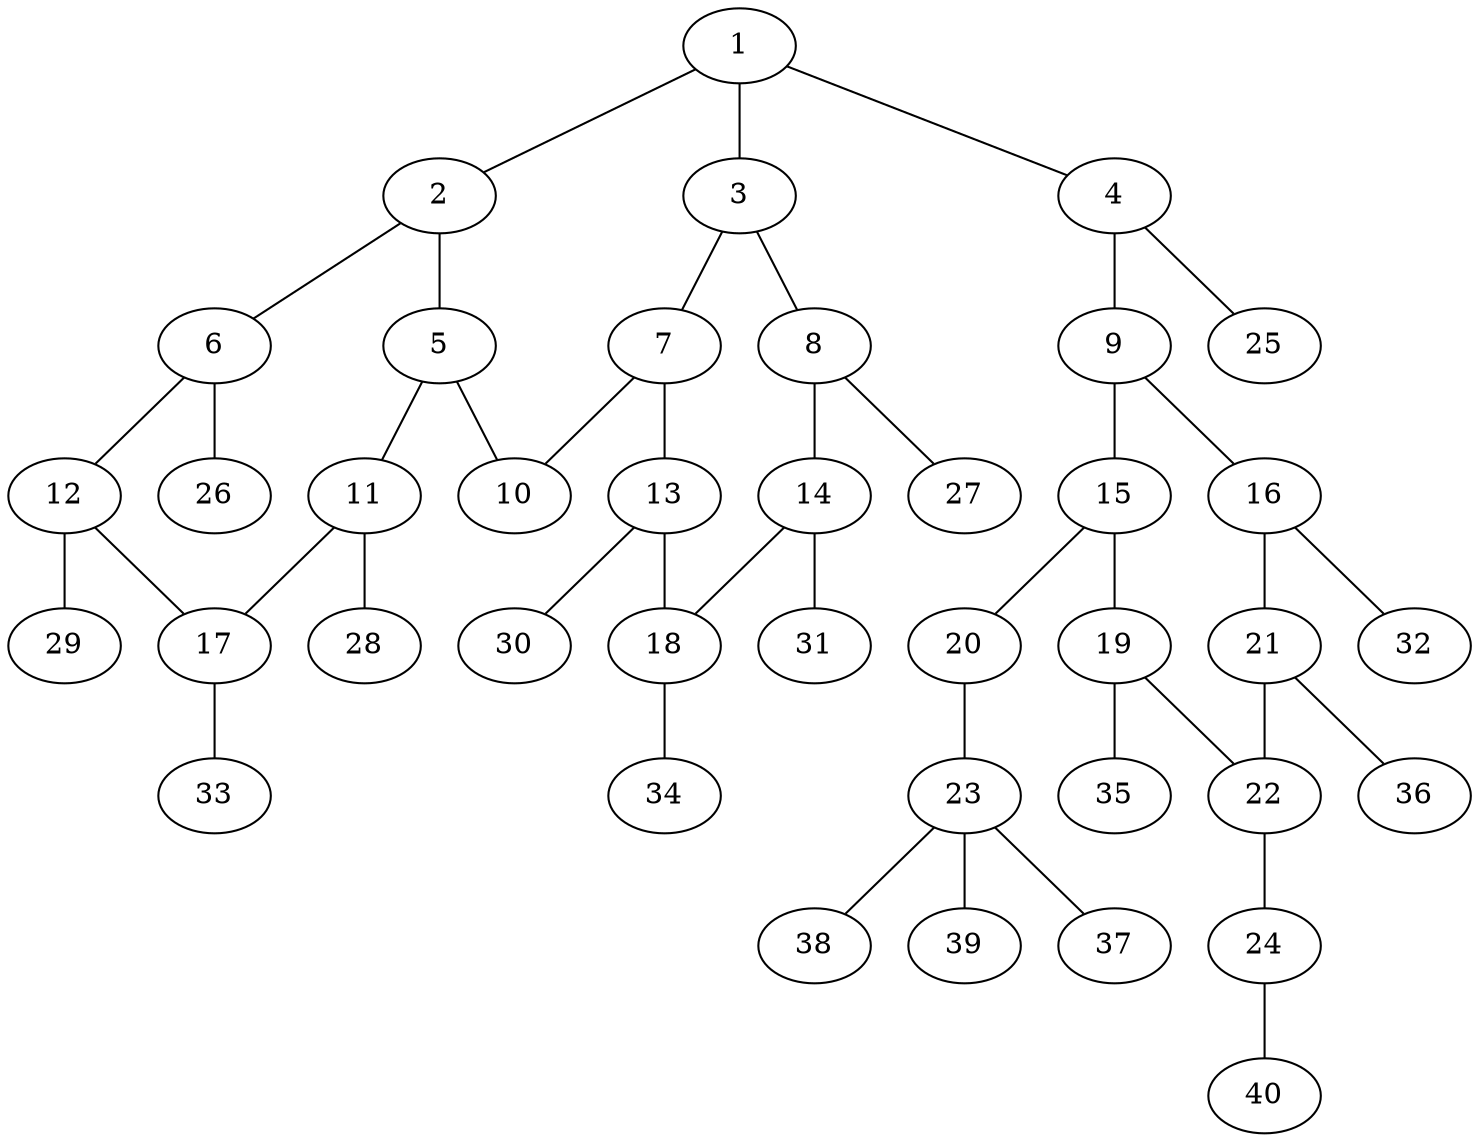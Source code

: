 graph molecule_189 {
	1	 [chem=C];
	2	 [chem=C];
	1 -- 2	 [valence=1];
	3	 [chem=C];
	1 -- 3	 [valence=2];
	4	 [chem=N];
	1 -- 4	 [valence=1];
	5	 [chem=C];
	2 -- 5	 [valence=2];
	6	 [chem=C];
	2 -- 6	 [valence=1];
	7	 [chem=C];
	3 -- 7	 [valence=1];
	8	 [chem=C];
	3 -- 8	 [valence=1];
	9	 [chem=C];
	4 -- 9	 [valence=1];
	25	 [chem=H];
	4 -- 25	 [valence=1];
	10	 [chem=N];
	5 -- 10	 [valence=1];
	11	 [chem=C];
	5 -- 11	 [valence=1];
	12	 [chem=C];
	6 -- 12	 [valence=2];
	26	 [chem=H];
	6 -- 26	 [valence=1];
	7 -- 10	 [valence=2];
	13	 [chem=C];
	7 -- 13	 [valence=1];
	14	 [chem=C];
	8 -- 14	 [valence=2];
	27	 [chem=H];
	8 -- 27	 [valence=1];
	15	 [chem=C];
	9 -- 15	 [valence=2];
	16	 [chem=C];
	9 -- 16	 [valence=1];
	17	 [chem=C];
	11 -- 17	 [valence=2];
	28	 [chem=H];
	11 -- 28	 [valence=1];
	12 -- 17	 [valence=1];
	29	 [chem=H];
	12 -- 29	 [valence=1];
	18	 [chem=C];
	13 -- 18	 [valence=2];
	30	 [chem=H];
	13 -- 30	 [valence=1];
	14 -- 18	 [valence=1];
	31	 [chem=H];
	14 -- 31	 [valence=1];
	19	 [chem=C];
	15 -- 19	 [valence=1];
	20	 [chem=O];
	15 -- 20	 [valence=1];
	21	 [chem=C];
	16 -- 21	 [valence=2];
	32	 [chem=H];
	16 -- 32	 [valence=1];
	33	 [chem=H];
	17 -- 33	 [valence=1];
	34	 [chem=H];
	18 -- 34	 [valence=1];
	22	 [chem=C];
	19 -- 22	 [valence=2];
	35	 [chem=H];
	19 -- 35	 [valence=1];
	23	 [chem=C];
	20 -- 23	 [valence=1];
	21 -- 22	 [valence=1];
	36	 [chem=H];
	21 -- 36	 [valence=1];
	24	 [chem=O];
	22 -- 24	 [valence=1];
	37	 [chem=H];
	23 -- 37	 [valence=1];
	38	 [chem=H];
	23 -- 38	 [valence=1];
	39	 [chem=H];
	23 -- 39	 [valence=1];
	40	 [chem=H];
	24 -- 40	 [valence=1];
}
